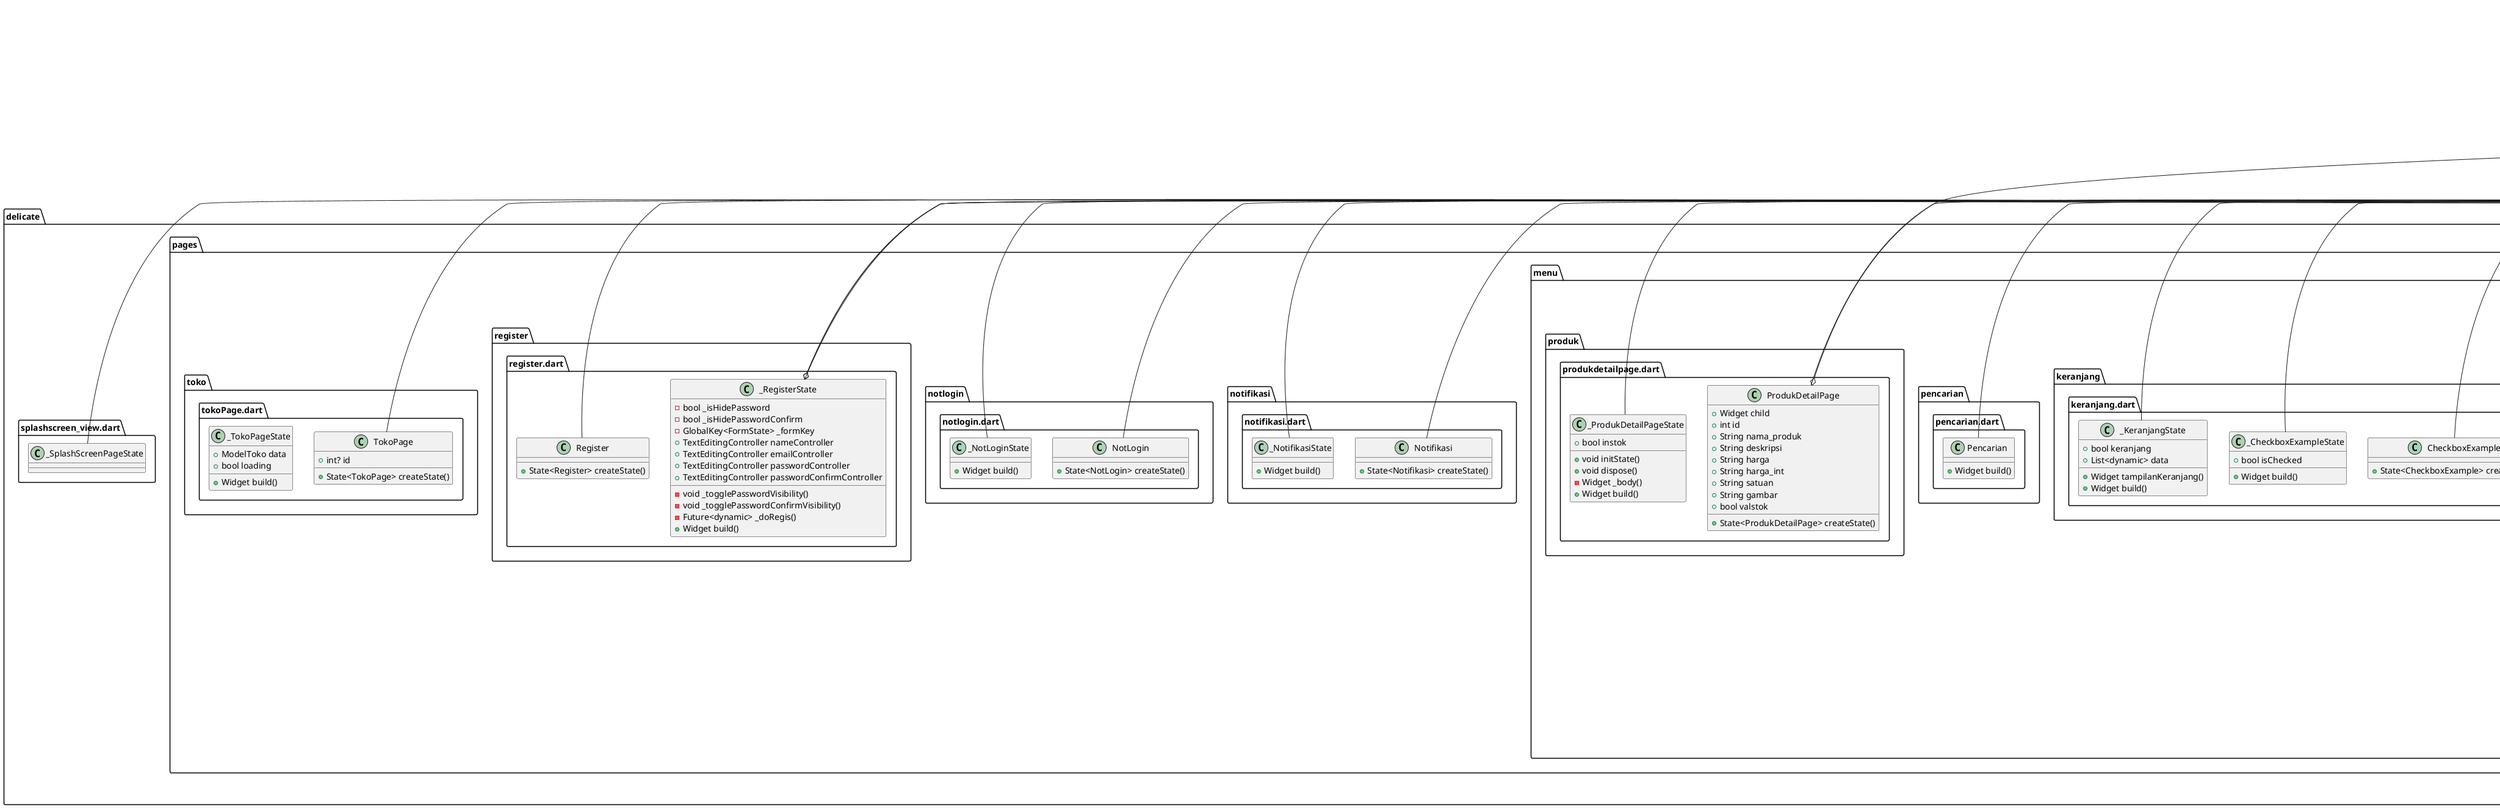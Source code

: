 @startuml
set namespaceSeparator ::

class "delicate::main.dart::MyApp" {
  +Widget build()
}

"flutter::src::widgets::framework.dart::StatelessWidget" <|-- "delicate::main.dart::MyApp"

class "delicate::models::Produk.dart::ModelTokoMinuman" {
  +int? id
  +String? namaProduk
  +String? harga
  +String? deskripsi
  +String? satuan
  +String? gambar
  +String? status
  +String? kategori
  +int? toko_id
  +int? subKategori
  +Map<String, dynamic> toJson()
}

class "delicate::models::Produk.dart::ModelTokoMakanan" {
  +int? id
  +String? namaProduk
  +String? harga
  +String? deskripsi
  +String? satuan
  +String? gambar
  +String? status
  +String? kategori
  +int? toko_id
  +int? subKategori
  +Map<String, dynamic> toJson()
}

class "delicate::models::Produk.dart::ModelTokoToko" {
  +int? id
  +String? nama
  +String? alamat
  +String? gambar
  +String? kategori
  +String? deskripsi
  +int? ratingid
  +String? bintang
  +int? ulasanid
  +String? jumlahUlasan
  +Map<String, dynamic> toJson()
}

class "delicate::models::Produk.dart::ModelToko" {
  +List<ModelTokoToko?>? toko
  +List<ModelTokoMakanan?>? makanan
  +List<ModelTokoMinuman?>? minuman
  +Map<String, dynamic> toJson()
}

class "delicate::models::Toko.dart::Toko" {
  +int? id
  +String? nama
  +String? alamat
  +String? deskripsi
  +String? gambar
  +Map<String, dynamic> toJson()
}

class "delicate::pages::bottomnavbar::bottomnavbar.dart::BottomNavbar" {
  +State<BottomNavbar> createState()
}

"flutter::src::widgets::framework.dart::StatefulWidget" <|-- "delicate::pages::bottomnavbar::bottomnavbar.dart::BottomNavbar"

class "delicate::pages::bottomnavbar::bottomnavbar.dart::_BottomNavbarState" {
  -int _pageIndex
  -List<Widget> _tablist
  +Widget build()
}

"flutter::src::widgets::framework.dart::State" <|-- "delicate::pages::bottomnavbar::bottomnavbar.dart::_BottomNavbarState"

class "delicate::pages::changepassword::change_password.dart::ChangePassword" {
  +State<ChangePassword> createState()
}

"flutter::src::widgets::framework.dart::StatefulWidget" <|-- "delicate::pages::changepassword::change_password.dart::ChangePassword"

class "delicate::pages::changepassword::change_password.dart::_ChangePasswordState" {
  -GlobalKey<FormState> _formState
  +TextEditingController currentpwController
  +TextEditingController newpwController
  +TextEditingController confirmpwController
  +Widget build()
}

"delicate::pages::changepassword::change_password.dart::_ChangePasswordState" o-- "flutter::src::widgets::framework.dart::GlobalKey<FormState>"
"delicate::pages::changepassword::change_password.dart::_ChangePasswordState" o-- "flutter::src::widgets::editable_text.dart::TextEditingController"
"flutter::src::widgets::framework.dart::State" <|-- "delicate::pages::changepassword::change_password.dart::_ChangePasswordState"

class "delicate::pages::Editprofil::edit_profil.dart::EditProfil" {
  +State<EditProfil> createState()
}

"flutter::src::widgets::framework.dart::StatefulWidget" <|-- "delicate::pages::Editprofil::edit_profil.dart::EditProfil"

class "delicate::pages::Editprofil::edit_profil.dart::_EditProfilState" {
  -GlobalKey<FormState> _formState
  +TextEditingController namaController
  +TextEditingController nohpController
  +TextEditingController emailController
  +TextEditingController alamatController
  +Widget build()
}

"delicate::pages::Editprofil::edit_profil.dart::_EditProfilState" o-- "flutter::src::widgets::framework.dart::GlobalKey<FormState>"
"delicate::pages::Editprofil::edit_profil.dart::_EditProfilState" o-- "flutter::src::widgets::editable_text.dart::TextEditingController"
"flutter::src::widgets::framework.dart::State" <|-- "delicate::pages::Editprofil::edit_profil.dart::_EditProfilState"

class "delicate::pages::forgot::forgot_password.dart::ForgotPassword" {
  +State<ForgotPassword> createState()
}

"flutter::src::widgets::framework.dart::StatefulWidget" <|-- "delicate::pages::forgot::forgot_password.dart::ForgotPassword"

class "delicate::pages::forgot::forgot_password.dart::_ForgotPasswordState" {
  -GlobalKey<FormState> _formState
  +TextEditingController emailController
  +Widget build()
}

"delicate::pages::forgot::forgot_password.dart::_ForgotPasswordState" o-- "flutter::src::widgets::framework.dart::GlobalKey<FormState>"
"delicate::pages::forgot::forgot_password.dart::_ForgotPasswordState" o-- "flutter::src::widgets::editable_text.dart::TextEditingController"
"flutter::src::widgets::framework.dart::State" <|-- "delicate::pages::forgot::forgot_password.dart::_ForgotPasswordState"

class "delicate::pages::helpdesk::helpdesk.dart::HelpDesk" {
  +State<HelpDesk> createState()
}

"flutter::src::widgets::framework.dart::StatefulWidget" <|-- "delicate::pages::helpdesk::helpdesk.dart::HelpDesk"

class "delicate::pages::helpdesk::helpdesk.dart::_HelpDeskState" {
  +Widget build()
}

"flutter::src::widgets::framework.dart::State" <|-- "delicate::pages::helpdesk::helpdesk.dart::_HelpDeskState"

class "delicate::pages::information::information.dart::Information" {
  +State<Information> createState()
}

"flutter::src::widgets::framework.dart::StatefulWidget" <|-- "delicate::pages::information::information.dart::Information"

class "delicate::pages::information::information.dart::_InformationState" {
  +Widget build()
}

"flutter::src::widgets::framework.dart::State" <|-- "delicate::pages::information::information.dart::_InformationState"

class "delicate::pages::kelolaakun::profil.dart::Profile" {
  +State<Profile> createState()
}

"flutter::src::widgets::framework.dart::StatefulWidget" <|-- "delicate::pages::kelolaakun::profil.dart::Profile"

class "delicate::pages::kelolaakun::profil.dart::_ProfileState" {
  +dynamic name
  +Widget build()
}

"flutter::src::widgets::framework.dart::State" <|-- "delicate::pages::kelolaakun::profil.dart::_ProfileState"

class "delicate::pages::login::login.dart::Login" {
  +State<Login> createState()
}

"flutter::src::widgets::framework.dart::StatefulWidget" <|-- "delicate::pages::login::login.dart::Login"

class "delicate::pages::login::login.dart::_LoginState" {
  -bool _isHidePassword
  -GlobalKey<FormState> _formState
  +TextEditingController emailController
  +TextEditingController passwordController
  -void _togglePasswordVisibility()
  -Future<dynamic> _doLogin()
  +Widget build()
}

"delicate::pages::login::login.dart::_LoginState" o-- "flutter::src::widgets::framework.dart::GlobalKey<FormState>"
"delicate::pages::login::login.dart::_LoginState" o-- "flutter::src::widgets::editable_text.dart::TextEditingController"
"flutter::src::widgets::framework.dart::State" <|-- "delicate::pages::login::login.dart::_LoginState"

class "delicate::pages::menu::category::healthy.dart::HealthyMenu" {
  +State<HealthyMenu> createState()
}

"flutter::src::widgets::framework.dart::StatefulWidget" <|-- "delicate::pages::menu::category::healthy.dart::HealthyMenu"

class "delicate::pages::menu::category::healthy.dart::_HealthyMenuState" {
  +List<Toko>? kategorilist
  +List<Toko> tokoList
  +List<String> kategori
  +List<IconData> isikategori
  +int current
  +dynamic top
  +Filter? selectedFilter
  +bool isPressed
  +List<int> groupValues
  +dynamic fetchKategori()
  -Future<Null> _refresh()
  +List<Widget> createRadioListFilter()
  +void initState()
  +void dispose()
  -Widget _buildItem()
  +Widget createListToko()
  +Widget build()
}

"delicate::pages::menu::category::healthy.dart::_HealthyMenuState" o-- "delicate::pages::menu::category::selected_list_controller.dart::Filter"
"flutter::src::widgets::framework.dart::State" <|-- "delicate::pages::menu::category::healthy.dart::_HealthyMenuState"

class "delicate::pages::menu::category::reguler.dart::RegulerMenu" {
  +State<RegulerMenu> createState()
}

"flutter::src::widgets::framework.dart::StatefulWidget" <|-- "delicate::pages::menu::category::reguler.dart::RegulerMenu"

class "delicate::pages::menu::category::reguler.dart::_RegulerMenuState" {
  +List<Toko>? kategorilist
  +List<Toko> tokoList
  +List<String> kategori
  +List<IconData> isikategori
  +int current
  +dynamic top
  +Filter? selectedFilter
  +bool isPressed
  +List<int> groupValues
  +dynamic fetchKategori()
  -Future<Null> _refresh()
  +List<Widget> createRadioListFilter()
  +void initState()
  +void dispose()
  -Widget _buildItem()
  +Widget createListToko()
  +Widget build()
}

"delicate::pages::menu::category::reguler.dart::_RegulerMenuState" o-- "delicate::pages::menu::category::selected_list_controller.dart::Filter"
"flutter::src::widgets::framework.dart::State" <|-- "delicate::pages::menu::category::reguler.dart::_RegulerMenuState"

class "delicate::pages::menu::category::selected_list_controller.dart::Filter" {
  +int filterId
  +String category
  {static} +List<Filter> getFilters()
}

class "delicate::pages::menu::HomePage.dart::HomePage" {
  +State<HomePage> createState()
}

"flutter::src::widgets::framework.dart::StatefulWidget" <|-- "delicate::pages::menu::HomePage.dart::HomePage"

class "delicate::pages::menu::HomePage.dart::_MenuState" {
  +List<Toko>? kategorilist
  +List<Toko> tokoList
  +dynamic textController
  +dynamic fetchKategori()
  -Future<Null> _refresh()
  +void initState()
  +Widget build()
}

"flutter::src::widgets::framework.dart::State" <|-- "delicate::pages::menu::HomePage.dart::_MenuState"

class "delicate::pages::menu::keranjang::keranjang.dart::Keranjang" {
  +State<Keranjang> createState()
}

"flutter::src::widgets::framework.dart::StatefulWidget" <|-- "delicate::pages::menu::keranjang::keranjang.dart::Keranjang"

class "delicate::pages::menu::keranjang::keranjang.dart::_KeranjangState" {
  +bool keranjang
  +List<dynamic> data
  +Widget tampilanKeranjang()
  +Widget build()
}

"flutter::src::widgets::framework.dart::State" <|-- "delicate::pages::menu::keranjang::keranjang.dart::_KeranjangState"

class "delicate::pages::menu::keranjang::keranjang.dart::CheckboxExample" {
  +State<CheckboxExample> createState()
}

"flutter::src::widgets::framework.dart::StatefulWidget" <|-- "delicate::pages::menu::keranjang::keranjang.dart::CheckboxExample"

class "delicate::pages::menu::keranjang::keranjang.dart::_CheckboxExampleState" {
  +bool isChecked
  +Widget build()
}

"flutter::src::widgets::framework.dart::State" <|-- "delicate::pages::menu::keranjang::keranjang.dart::_CheckboxExampleState"

class "delicate::pages::menu::pencarian::pencarian.dart::Pencarian" {
  +Widget build()
}

"flutter::src::widgets::framework.dart::StatelessWidget" <|-- "delicate::pages::menu::pencarian::pencarian.dart::Pencarian"

class "delicate::pages::menu::produk::produkdetailpage.dart::ProdukDetailPage" {
  +Widget child
  +int id
  +String nama_produk
  +String deskripsi
  +String harga
  +String harga_int
  +String satuan
  +String gambar
  +bool valstok
  +State<ProdukDetailPage> createState()
}

"delicate::pages::menu::produk::produkdetailpage.dart::ProdukDetailPage" o-- "flutter::src::widgets::framework.dart::Widget"
"flutter::src::widgets::framework.dart::StatefulWidget" <|-- "delicate::pages::menu::produk::produkdetailpage.dart::ProdukDetailPage"

class "delicate::pages::menu::produk::produkdetailpage.dart::_ProdukDetailPageState" {
  +bool instok
  +void initState()
  +void dispose()
  -Widget _body()
  +Widget build()
}

"flutter::src::widgets::framework.dart::State" <|-- "delicate::pages::menu::produk::produkdetailpage.dart::_ProdukDetailPageState"

class "delicate::pages::notifikasi::notifikasi.dart::Notifikasi" {
  +State<Notifikasi> createState()
}

"flutter::src::widgets::framework.dart::StatefulWidget" <|-- "delicate::pages::notifikasi::notifikasi.dart::Notifikasi"

class "delicate::pages::notifikasi::notifikasi.dart::_NotifikasiState" {
  +Widget build()
}

"flutter::src::widgets::framework.dart::State" <|-- "delicate::pages::notifikasi::notifikasi.dart::_NotifikasiState"

class "delicate::pages::notlogin::notlogin.dart::NotLogin" {
  +State<NotLogin> createState()
}

"flutter::src::widgets::framework.dart::StatefulWidget" <|-- "delicate::pages::notlogin::notlogin.dart::NotLogin"

class "delicate::pages::notlogin::notlogin.dart::_NotLoginState" {
  +Widget build()
}

"flutter::src::widgets::framework.dart::State" <|-- "delicate::pages::notlogin::notlogin.dart::_NotLoginState"

class "delicate::pages::register::register.dart::Register" {
  +State<Register> createState()
}

"flutter::src::widgets::framework.dart::StatefulWidget" <|-- "delicate::pages::register::register.dart::Register"

class "delicate::pages::register::register.dart::_RegisterState" {
  -bool _isHidePassword
  -bool _isHidePasswordConfirm
  -GlobalKey<FormState> _formKey
  +TextEditingController nameController
  +TextEditingController emailController
  +TextEditingController passwordController
  +TextEditingController passwordConfirmController
  -void _togglePasswordVisibility()
  -void _togglePasswordConfirmVisibility()
  -Future<dynamic> _doRegis()
  +Widget build()
}

"delicate::pages::register::register.dart::_RegisterState" o-- "flutter::src::widgets::framework.dart::GlobalKey<FormState>"
"delicate::pages::register::register.dart::_RegisterState" o-- "flutter::src::widgets::editable_text.dart::TextEditingController"
"flutter::src::widgets::framework.dart::State" <|-- "delicate::pages::register::register.dart::_RegisterState"

class "delicate::pages::toko::tokoPage.dart::TokoPage" {
  +int? id
  +State<TokoPage> createState()
}

"flutter::src::widgets::framework.dart::StatefulWidget" <|-- "delicate::pages::toko::tokoPage.dart::TokoPage"

class "delicate::pages::toko::tokoPage.dart::_TokoPageState" {
  +ModelToko data
  +bool loading
  +Widget build()
}

"flutter::src::widgets::framework.dart::State" <|-- "delicate::splashscreen_view.dart::_SplashScreenPageState"


@enduml